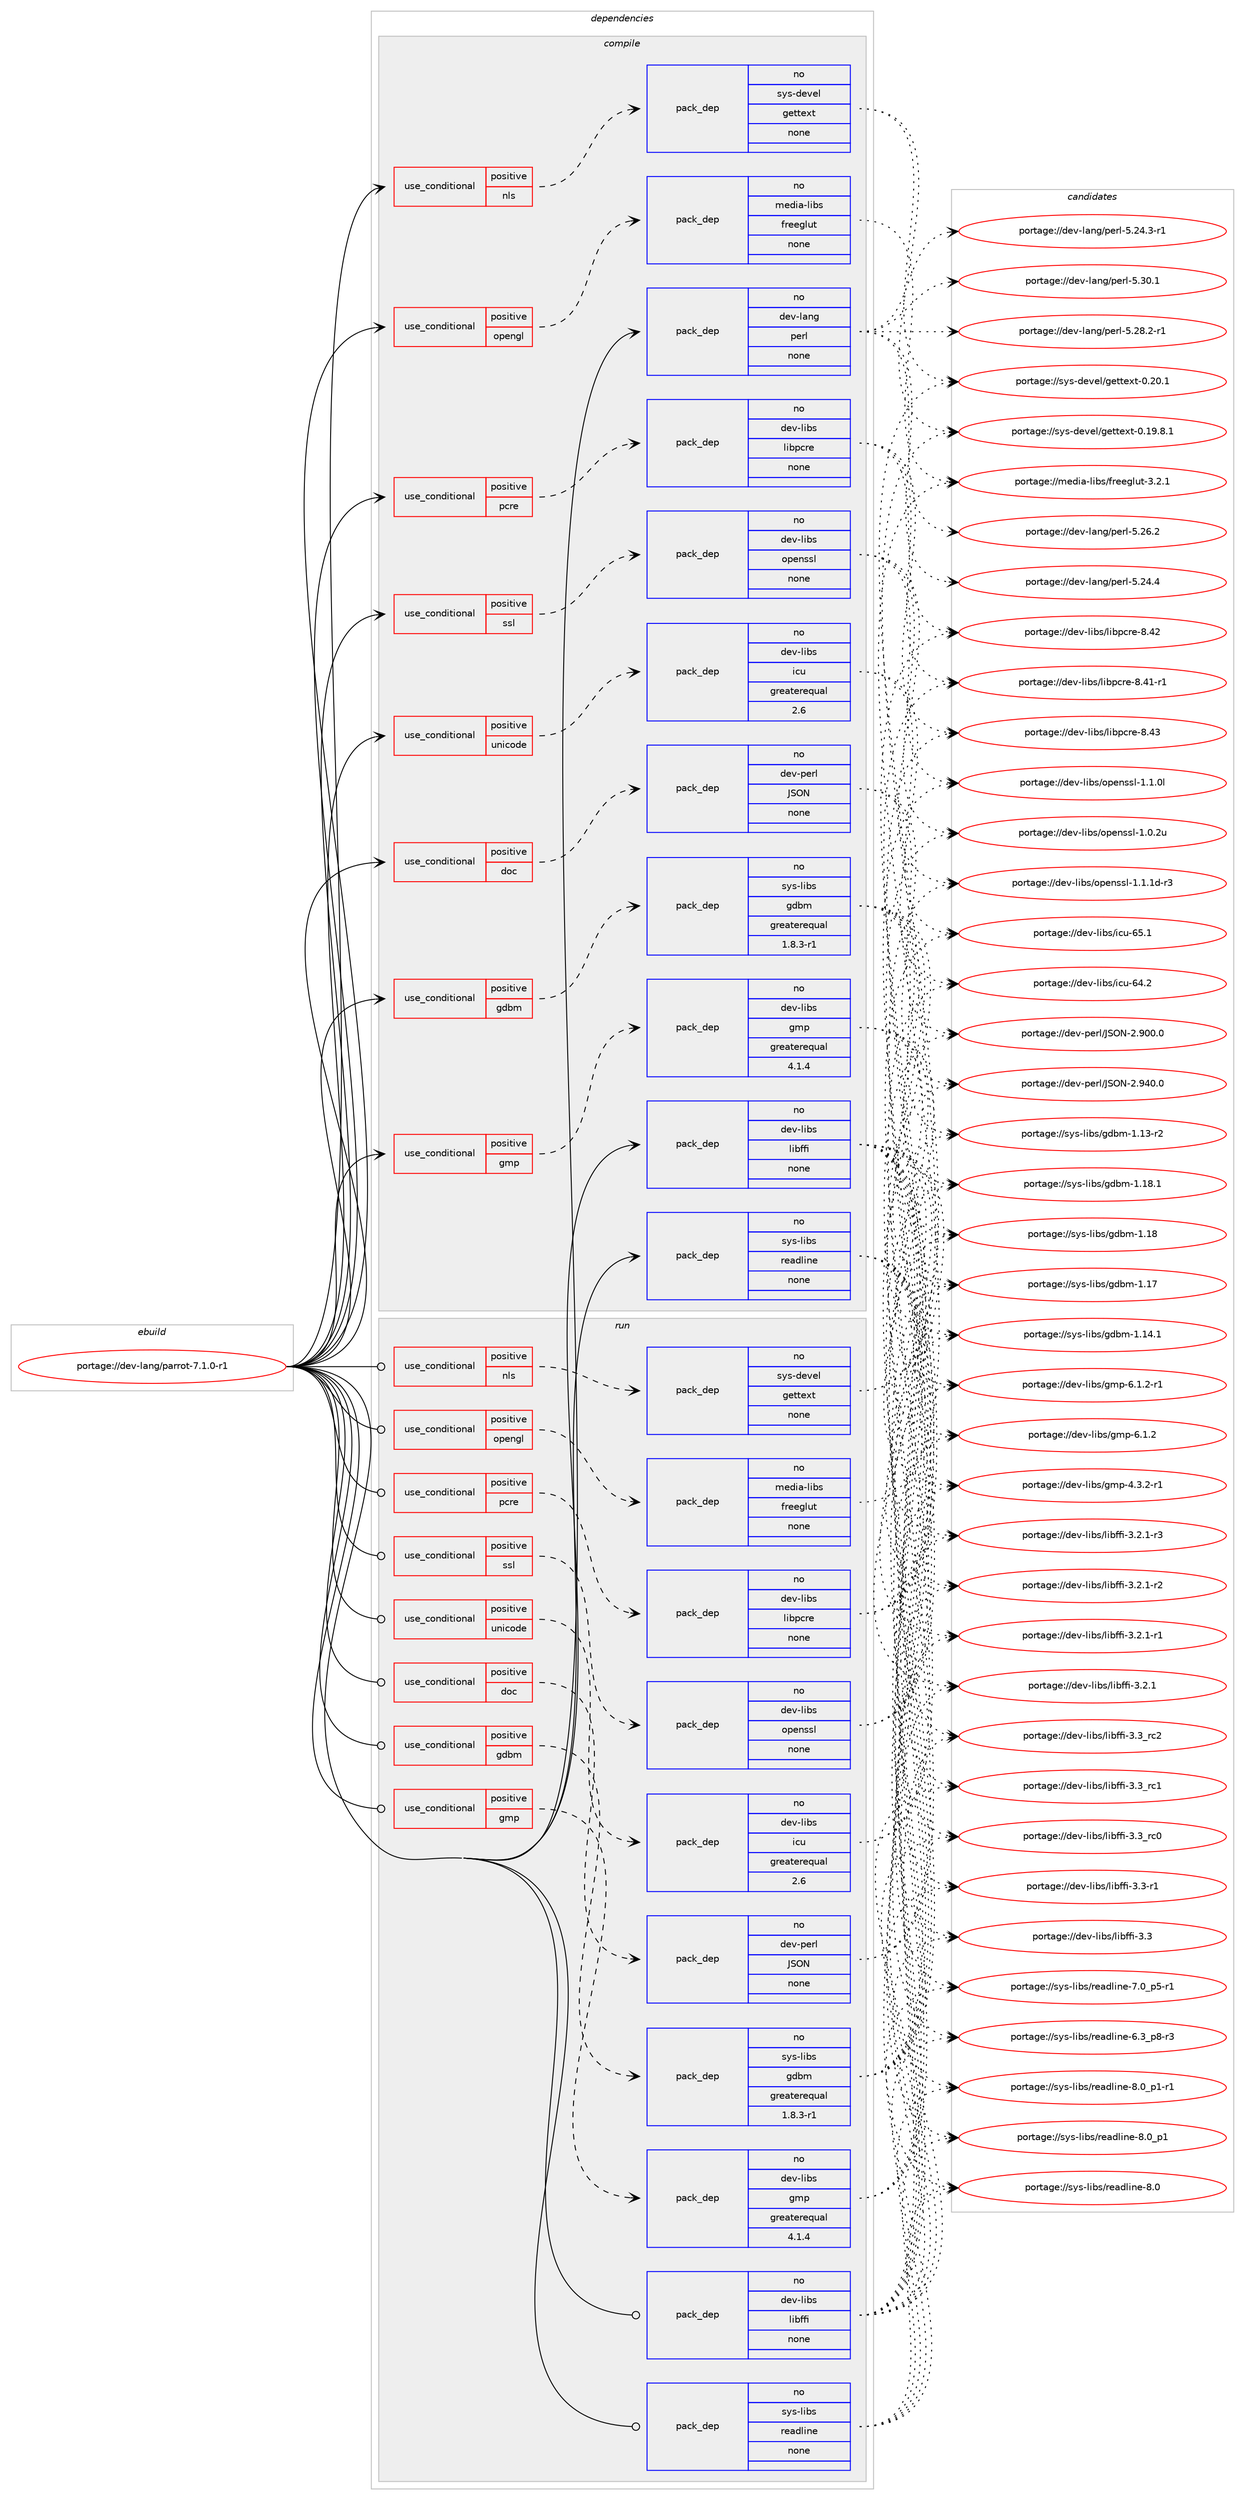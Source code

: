 digraph prolog {

# *************
# Graph options
# *************

newrank=true;
concentrate=true;
compound=true;
graph [rankdir=LR,fontname=Helvetica,fontsize=10,ranksep=1.5];#, ranksep=2.5, nodesep=0.2];
edge  [arrowhead=vee];
node  [fontname=Helvetica,fontsize=10];

# **********
# The ebuild
# **********

subgraph cluster_leftcol {
color=gray;
label=<<i>ebuild</i>>;
id [label="portage://dev-lang/parrot-7.1.0-r1", color=red, width=4, href="../dev-lang/parrot-7.1.0-r1.svg"];
}

# ****************
# The dependencies
# ****************

subgraph cluster_midcol {
color=gray;
label=<<i>dependencies</i>>;
subgraph cluster_compile {
fillcolor="#eeeeee";
style=filled;
label=<<i>compile</i>>;
subgraph cond128248 {
dependency521986 [label=<<TABLE BORDER="0" CELLBORDER="1" CELLSPACING="0" CELLPADDING="4"><TR><TD ROWSPAN="3" CELLPADDING="10">use_conditional</TD></TR><TR><TD>positive</TD></TR><TR><TD>doc</TD></TR></TABLE>>, shape=none, color=red];
subgraph pack388206 {
dependency521987 [label=<<TABLE BORDER="0" CELLBORDER="1" CELLSPACING="0" CELLPADDING="4" WIDTH="220"><TR><TD ROWSPAN="6" CELLPADDING="30">pack_dep</TD></TR><TR><TD WIDTH="110">no</TD></TR><TR><TD>dev-perl</TD></TR><TR><TD>JSON</TD></TR><TR><TD>none</TD></TR><TR><TD></TD></TR></TABLE>>, shape=none, color=blue];
}
dependency521986:e -> dependency521987:w [weight=20,style="dashed",arrowhead="vee"];
}
id:e -> dependency521986:w [weight=20,style="solid",arrowhead="vee"];
subgraph cond128249 {
dependency521988 [label=<<TABLE BORDER="0" CELLBORDER="1" CELLSPACING="0" CELLPADDING="4"><TR><TD ROWSPAN="3" CELLPADDING="10">use_conditional</TD></TR><TR><TD>positive</TD></TR><TR><TD>gdbm</TD></TR></TABLE>>, shape=none, color=red];
subgraph pack388207 {
dependency521989 [label=<<TABLE BORDER="0" CELLBORDER="1" CELLSPACING="0" CELLPADDING="4" WIDTH="220"><TR><TD ROWSPAN="6" CELLPADDING="30">pack_dep</TD></TR><TR><TD WIDTH="110">no</TD></TR><TR><TD>sys-libs</TD></TR><TR><TD>gdbm</TD></TR><TR><TD>greaterequal</TD></TR><TR><TD>1.8.3-r1</TD></TR></TABLE>>, shape=none, color=blue];
}
dependency521988:e -> dependency521989:w [weight=20,style="dashed",arrowhead="vee"];
}
id:e -> dependency521988:w [weight=20,style="solid",arrowhead="vee"];
subgraph cond128250 {
dependency521990 [label=<<TABLE BORDER="0" CELLBORDER="1" CELLSPACING="0" CELLPADDING="4"><TR><TD ROWSPAN="3" CELLPADDING="10">use_conditional</TD></TR><TR><TD>positive</TD></TR><TR><TD>gmp</TD></TR></TABLE>>, shape=none, color=red];
subgraph pack388208 {
dependency521991 [label=<<TABLE BORDER="0" CELLBORDER="1" CELLSPACING="0" CELLPADDING="4" WIDTH="220"><TR><TD ROWSPAN="6" CELLPADDING="30">pack_dep</TD></TR><TR><TD WIDTH="110">no</TD></TR><TR><TD>dev-libs</TD></TR><TR><TD>gmp</TD></TR><TR><TD>greaterequal</TD></TR><TR><TD>4.1.4</TD></TR></TABLE>>, shape=none, color=blue];
}
dependency521990:e -> dependency521991:w [weight=20,style="dashed",arrowhead="vee"];
}
id:e -> dependency521990:w [weight=20,style="solid",arrowhead="vee"];
subgraph cond128251 {
dependency521992 [label=<<TABLE BORDER="0" CELLBORDER="1" CELLSPACING="0" CELLPADDING="4"><TR><TD ROWSPAN="3" CELLPADDING="10">use_conditional</TD></TR><TR><TD>positive</TD></TR><TR><TD>nls</TD></TR></TABLE>>, shape=none, color=red];
subgraph pack388209 {
dependency521993 [label=<<TABLE BORDER="0" CELLBORDER="1" CELLSPACING="0" CELLPADDING="4" WIDTH="220"><TR><TD ROWSPAN="6" CELLPADDING="30">pack_dep</TD></TR><TR><TD WIDTH="110">no</TD></TR><TR><TD>sys-devel</TD></TR><TR><TD>gettext</TD></TR><TR><TD>none</TD></TR><TR><TD></TD></TR></TABLE>>, shape=none, color=blue];
}
dependency521992:e -> dependency521993:w [weight=20,style="dashed",arrowhead="vee"];
}
id:e -> dependency521992:w [weight=20,style="solid",arrowhead="vee"];
subgraph cond128252 {
dependency521994 [label=<<TABLE BORDER="0" CELLBORDER="1" CELLSPACING="0" CELLPADDING="4"><TR><TD ROWSPAN="3" CELLPADDING="10">use_conditional</TD></TR><TR><TD>positive</TD></TR><TR><TD>opengl</TD></TR></TABLE>>, shape=none, color=red];
subgraph pack388210 {
dependency521995 [label=<<TABLE BORDER="0" CELLBORDER="1" CELLSPACING="0" CELLPADDING="4" WIDTH="220"><TR><TD ROWSPAN="6" CELLPADDING="30">pack_dep</TD></TR><TR><TD WIDTH="110">no</TD></TR><TR><TD>media-libs</TD></TR><TR><TD>freeglut</TD></TR><TR><TD>none</TD></TR><TR><TD></TD></TR></TABLE>>, shape=none, color=blue];
}
dependency521994:e -> dependency521995:w [weight=20,style="dashed",arrowhead="vee"];
}
id:e -> dependency521994:w [weight=20,style="solid",arrowhead="vee"];
subgraph cond128253 {
dependency521996 [label=<<TABLE BORDER="0" CELLBORDER="1" CELLSPACING="0" CELLPADDING="4"><TR><TD ROWSPAN="3" CELLPADDING="10">use_conditional</TD></TR><TR><TD>positive</TD></TR><TR><TD>pcre</TD></TR></TABLE>>, shape=none, color=red];
subgraph pack388211 {
dependency521997 [label=<<TABLE BORDER="0" CELLBORDER="1" CELLSPACING="0" CELLPADDING="4" WIDTH="220"><TR><TD ROWSPAN="6" CELLPADDING="30">pack_dep</TD></TR><TR><TD WIDTH="110">no</TD></TR><TR><TD>dev-libs</TD></TR><TR><TD>libpcre</TD></TR><TR><TD>none</TD></TR><TR><TD></TD></TR></TABLE>>, shape=none, color=blue];
}
dependency521996:e -> dependency521997:w [weight=20,style="dashed",arrowhead="vee"];
}
id:e -> dependency521996:w [weight=20,style="solid",arrowhead="vee"];
subgraph cond128254 {
dependency521998 [label=<<TABLE BORDER="0" CELLBORDER="1" CELLSPACING="0" CELLPADDING="4"><TR><TD ROWSPAN="3" CELLPADDING="10">use_conditional</TD></TR><TR><TD>positive</TD></TR><TR><TD>ssl</TD></TR></TABLE>>, shape=none, color=red];
subgraph pack388212 {
dependency521999 [label=<<TABLE BORDER="0" CELLBORDER="1" CELLSPACING="0" CELLPADDING="4" WIDTH="220"><TR><TD ROWSPAN="6" CELLPADDING="30">pack_dep</TD></TR><TR><TD WIDTH="110">no</TD></TR><TR><TD>dev-libs</TD></TR><TR><TD>openssl</TD></TR><TR><TD>none</TD></TR><TR><TD></TD></TR></TABLE>>, shape=none, color=blue];
}
dependency521998:e -> dependency521999:w [weight=20,style="dashed",arrowhead="vee"];
}
id:e -> dependency521998:w [weight=20,style="solid",arrowhead="vee"];
subgraph cond128255 {
dependency522000 [label=<<TABLE BORDER="0" CELLBORDER="1" CELLSPACING="0" CELLPADDING="4"><TR><TD ROWSPAN="3" CELLPADDING="10">use_conditional</TD></TR><TR><TD>positive</TD></TR><TR><TD>unicode</TD></TR></TABLE>>, shape=none, color=red];
subgraph pack388213 {
dependency522001 [label=<<TABLE BORDER="0" CELLBORDER="1" CELLSPACING="0" CELLPADDING="4" WIDTH="220"><TR><TD ROWSPAN="6" CELLPADDING="30">pack_dep</TD></TR><TR><TD WIDTH="110">no</TD></TR><TR><TD>dev-libs</TD></TR><TR><TD>icu</TD></TR><TR><TD>greaterequal</TD></TR><TR><TD>2.6</TD></TR></TABLE>>, shape=none, color=blue];
}
dependency522000:e -> dependency522001:w [weight=20,style="dashed",arrowhead="vee"];
}
id:e -> dependency522000:w [weight=20,style="solid",arrowhead="vee"];
subgraph pack388214 {
dependency522002 [label=<<TABLE BORDER="0" CELLBORDER="1" CELLSPACING="0" CELLPADDING="4" WIDTH="220"><TR><TD ROWSPAN="6" CELLPADDING="30">pack_dep</TD></TR><TR><TD WIDTH="110">no</TD></TR><TR><TD>dev-lang</TD></TR><TR><TD>perl</TD></TR><TR><TD>none</TD></TR><TR><TD></TD></TR></TABLE>>, shape=none, color=blue];
}
id:e -> dependency522002:w [weight=20,style="solid",arrowhead="vee"];
subgraph pack388215 {
dependency522003 [label=<<TABLE BORDER="0" CELLBORDER="1" CELLSPACING="0" CELLPADDING="4" WIDTH="220"><TR><TD ROWSPAN="6" CELLPADDING="30">pack_dep</TD></TR><TR><TD WIDTH="110">no</TD></TR><TR><TD>dev-libs</TD></TR><TR><TD>libffi</TD></TR><TR><TD>none</TD></TR><TR><TD></TD></TR></TABLE>>, shape=none, color=blue];
}
id:e -> dependency522003:w [weight=20,style="solid",arrowhead="vee"];
subgraph pack388216 {
dependency522004 [label=<<TABLE BORDER="0" CELLBORDER="1" CELLSPACING="0" CELLPADDING="4" WIDTH="220"><TR><TD ROWSPAN="6" CELLPADDING="30">pack_dep</TD></TR><TR><TD WIDTH="110">no</TD></TR><TR><TD>sys-libs</TD></TR><TR><TD>readline</TD></TR><TR><TD>none</TD></TR><TR><TD></TD></TR></TABLE>>, shape=none, color=blue];
}
id:e -> dependency522004:w [weight=20,style="solid",arrowhead="vee"];
}
subgraph cluster_compileandrun {
fillcolor="#eeeeee";
style=filled;
label=<<i>compile and run</i>>;
}
subgraph cluster_run {
fillcolor="#eeeeee";
style=filled;
label=<<i>run</i>>;
subgraph cond128256 {
dependency522005 [label=<<TABLE BORDER="0" CELLBORDER="1" CELLSPACING="0" CELLPADDING="4"><TR><TD ROWSPAN="3" CELLPADDING="10">use_conditional</TD></TR><TR><TD>positive</TD></TR><TR><TD>doc</TD></TR></TABLE>>, shape=none, color=red];
subgraph pack388217 {
dependency522006 [label=<<TABLE BORDER="0" CELLBORDER="1" CELLSPACING="0" CELLPADDING="4" WIDTH="220"><TR><TD ROWSPAN="6" CELLPADDING="30">pack_dep</TD></TR><TR><TD WIDTH="110">no</TD></TR><TR><TD>dev-perl</TD></TR><TR><TD>JSON</TD></TR><TR><TD>none</TD></TR><TR><TD></TD></TR></TABLE>>, shape=none, color=blue];
}
dependency522005:e -> dependency522006:w [weight=20,style="dashed",arrowhead="vee"];
}
id:e -> dependency522005:w [weight=20,style="solid",arrowhead="odot"];
subgraph cond128257 {
dependency522007 [label=<<TABLE BORDER="0" CELLBORDER="1" CELLSPACING="0" CELLPADDING="4"><TR><TD ROWSPAN="3" CELLPADDING="10">use_conditional</TD></TR><TR><TD>positive</TD></TR><TR><TD>gdbm</TD></TR></TABLE>>, shape=none, color=red];
subgraph pack388218 {
dependency522008 [label=<<TABLE BORDER="0" CELLBORDER="1" CELLSPACING="0" CELLPADDING="4" WIDTH="220"><TR><TD ROWSPAN="6" CELLPADDING="30">pack_dep</TD></TR><TR><TD WIDTH="110">no</TD></TR><TR><TD>sys-libs</TD></TR><TR><TD>gdbm</TD></TR><TR><TD>greaterequal</TD></TR><TR><TD>1.8.3-r1</TD></TR></TABLE>>, shape=none, color=blue];
}
dependency522007:e -> dependency522008:w [weight=20,style="dashed",arrowhead="vee"];
}
id:e -> dependency522007:w [weight=20,style="solid",arrowhead="odot"];
subgraph cond128258 {
dependency522009 [label=<<TABLE BORDER="0" CELLBORDER="1" CELLSPACING="0" CELLPADDING="4"><TR><TD ROWSPAN="3" CELLPADDING="10">use_conditional</TD></TR><TR><TD>positive</TD></TR><TR><TD>gmp</TD></TR></TABLE>>, shape=none, color=red];
subgraph pack388219 {
dependency522010 [label=<<TABLE BORDER="0" CELLBORDER="1" CELLSPACING="0" CELLPADDING="4" WIDTH="220"><TR><TD ROWSPAN="6" CELLPADDING="30">pack_dep</TD></TR><TR><TD WIDTH="110">no</TD></TR><TR><TD>dev-libs</TD></TR><TR><TD>gmp</TD></TR><TR><TD>greaterequal</TD></TR><TR><TD>4.1.4</TD></TR></TABLE>>, shape=none, color=blue];
}
dependency522009:e -> dependency522010:w [weight=20,style="dashed",arrowhead="vee"];
}
id:e -> dependency522009:w [weight=20,style="solid",arrowhead="odot"];
subgraph cond128259 {
dependency522011 [label=<<TABLE BORDER="0" CELLBORDER="1" CELLSPACING="0" CELLPADDING="4"><TR><TD ROWSPAN="3" CELLPADDING="10">use_conditional</TD></TR><TR><TD>positive</TD></TR><TR><TD>nls</TD></TR></TABLE>>, shape=none, color=red];
subgraph pack388220 {
dependency522012 [label=<<TABLE BORDER="0" CELLBORDER="1" CELLSPACING="0" CELLPADDING="4" WIDTH="220"><TR><TD ROWSPAN="6" CELLPADDING="30">pack_dep</TD></TR><TR><TD WIDTH="110">no</TD></TR><TR><TD>sys-devel</TD></TR><TR><TD>gettext</TD></TR><TR><TD>none</TD></TR><TR><TD></TD></TR></TABLE>>, shape=none, color=blue];
}
dependency522011:e -> dependency522012:w [weight=20,style="dashed",arrowhead="vee"];
}
id:e -> dependency522011:w [weight=20,style="solid",arrowhead="odot"];
subgraph cond128260 {
dependency522013 [label=<<TABLE BORDER="0" CELLBORDER="1" CELLSPACING="0" CELLPADDING="4"><TR><TD ROWSPAN="3" CELLPADDING="10">use_conditional</TD></TR><TR><TD>positive</TD></TR><TR><TD>opengl</TD></TR></TABLE>>, shape=none, color=red];
subgraph pack388221 {
dependency522014 [label=<<TABLE BORDER="0" CELLBORDER="1" CELLSPACING="0" CELLPADDING="4" WIDTH="220"><TR><TD ROWSPAN="6" CELLPADDING="30">pack_dep</TD></TR><TR><TD WIDTH="110">no</TD></TR><TR><TD>media-libs</TD></TR><TR><TD>freeglut</TD></TR><TR><TD>none</TD></TR><TR><TD></TD></TR></TABLE>>, shape=none, color=blue];
}
dependency522013:e -> dependency522014:w [weight=20,style="dashed",arrowhead="vee"];
}
id:e -> dependency522013:w [weight=20,style="solid",arrowhead="odot"];
subgraph cond128261 {
dependency522015 [label=<<TABLE BORDER="0" CELLBORDER="1" CELLSPACING="0" CELLPADDING="4"><TR><TD ROWSPAN="3" CELLPADDING="10">use_conditional</TD></TR><TR><TD>positive</TD></TR><TR><TD>pcre</TD></TR></TABLE>>, shape=none, color=red];
subgraph pack388222 {
dependency522016 [label=<<TABLE BORDER="0" CELLBORDER="1" CELLSPACING="0" CELLPADDING="4" WIDTH="220"><TR><TD ROWSPAN="6" CELLPADDING="30">pack_dep</TD></TR><TR><TD WIDTH="110">no</TD></TR><TR><TD>dev-libs</TD></TR><TR><TD>libpcre</TD></TR><TR><TD>none</TD></TR><TR><TD></TD></TR></TABLE>>, shape=none, color=blue];
}
dependency522015:e -> dependency522016:w [weight=20,style="dashed",arrowhead="vee"];
}
id:e -> dependency522015:w [weight=20,style="solid",arrowhead="odot"];
subgraph cond128262 {
dependency522017 [label=<<TABLE BORDER="0" CELLBORDER="1" CELLSPACING="0" CELLPADDING="4"><TR><TD ROWSPAN="3" CELLPADDING="10">use_conditional</TD></TR><TR><TD>positive</TD></TR><TR><TD>ssl</TD></TR></TABLE>>, shape=none, color=red];
subgraph pack388223 {
dependency522018 [label=<<TABLE BORDER="0" CELLBORDER="1" CELLSPACING="0" CELLPADDING="4" WIDTH="220"><TR><TD ROWSPAN="6" CELLPADDING="30">pack_dep</TD></TR><TR><TD WIDTH="110">no</TD></TR><TR><TD>dev-libs</TD></TR><TR><TD>openssl</TD></TR><TR><TD>none</TD></TR><TR><TD></TD></TR></TABLE>>, shape=none, color=blue];
}
dependency522017:e -> dependency522018:w [weight=20,style="dashed",arrowhead="vee"];
}
id:e -> dependency522017:w [weight=20,style="solid",arrowhead="odot"];
subgraph cond128263 {
dependency522019 [label=<<TABLE BORDER="0" CELLBORDER="1" CELLSPACING="0" CELLPADDING="4"><TR><TD ROWSPAN="3" CELLPADDING="10">use_conditional</TD></TR><TR><TD>positive</TD></TR><TR><TD>unicode</TD></TR></TABLE>>, shape=none, color=red];
subgraph pack388224 {
dependency522020 [label=<<TABLE BORDER="0" CELLBORDER="1" CELLSPACING="0" CELLPADDING="4" WIDTH="220"><TR><TD ROWSPAN="6" CELLPADDING="30">pack_dep</TD></TR><TR><TD WIDTH="110">no</TD></TR><TR><TD>dev-libs</TD></TR><TR><TD>icu</TD></TR><TR><TD>greaterequal</TD></TR><TR><TD>2.6</TD></TR></TABLE>>, shape=none, color=blue];
}
dependency522019:e -> dependency522020:w [weight=20,style="dashed",arrowhead="vee"];
}
id:e -> dependency522019:w [weight=20,style="solid",arrowhead="odot"];
subgraph pack388225 {
dependency522021 [label=<<TABLE BORDER="0" CELLBORDER="1" CELLSPACING="0" CELLPADDING="4" WIDTH="220"><TR><TD ROWSPAN="6" CELLPADDING="30">pack_dep</TD></TR><TR><TD WIDTH="110">no</TD></TR><TR><TD>dev-libs</TD></TR><TR><TD>libffi</TD></TR><TR><TD>none</TD></TR><TR><TD></TD></TR></TABLE>>, shape=none, color=blue];
}
id:e -> dependency522021:w [weight=20,style="solid",arrowhead="odot"];
subgraph pack388226 {
dependency522022 [label=<<TABLE BORDER="0" CELLBORDER="1" CELLSPACING="0" CELLPADDING="4" WIDTH="220"><TR><TD ROWSPAN="6" CELLPADDING="30">pack_dep</TD></TR><TR><TD WIDTH="110">no</TD></TR><TR><TD>sys-libs</TD></TR><TR><TD>readline</TD></TR><TR><TD>none</TD></TR><TR><TD></TD></TR></TABLE>>, shape=none, color=blue];
}
id:e -> dependency522022:w [weight=20,style="solid",arrowhead="odot"];
}
}

# **************
# The candidates
# **************

subgraph cluster_choices {
rank=same;
color=gray;
label=<<i>candidates</i>>;

subgraph choice388206 {
color=black;
nodesep=1;
choice1001011184511210111410847748379784550465752484648 [label="portage://dev-perl/JSON-2.940.0", color=red, width=4,href="../dev-perl/JSON-2.940.0.svg"];
choice1001011184511210111410847748379784550465748484648 [label="portage://dev-perl/JSON-2.900.0", color=red, width=4,href="../dev-perl/JSON-2.900.0.svg"];
dependency521987:e -> choice1001011184511210111410847748379784550465752484648:w [style=dotted,weight="100"];
dependency521987:e -> choice1001011184511210111410847748379784550465748484648:w [style=dotted,weight="100"];
}
subgraph choice388207 {
color=black;
nodesep=1;
choice1151211154510810598115471031009810945494649564649 [label="portage://sys-libs/gdbm-1.18.1", color=red, width=4,href="../sys-libs/gdbm-1.18.1.svg"];
choice115121115451081059811547103100981094549464956 [label="portage://sys-libs/gdbm-1.18", color=red, width=4,href="../sys-libs/gdbm-1.18.svg"];
choice115121115451081059811547103100981094549464955 [label="portage://sys-libs/gdbm-1.17", color=red, width=4,href="../sys-libs/gdbm-1.17.svg"];
choice1151211154510810598115471031009810945494649524649 [label="portage://sys-libs/gdbm-1.14.1", color=red, width=4,href="../sys-libs/gdbm-1.14.1.svg"];
choice1151211154510810598115471031009810945494649514511450 [label="portage://sys-libs/gdbm-1.13-r2", color=red, width=4,href="../sys-libs/gdbm-1.13-r2.svg"];
dependency521989:e -> choice1151211154510810598115471031009810945494649564649:w [style=dotted,weight="100"];
dependency521989:e -> choice115121115451081059811547103100981094549464956:w [style=dotted,weight="100"];
dependency521989:e -> choice115121115451081059811547103100981094549464955:w [style=dotted,weight="100"];
dependency521989:e -> choice1151211154510810598115471031009810945494649524649:w [style=dotted,weight="100"];
dependency521989:e -> choice1151211154510810598115471031009810945494649514511450:w [style=dotted,weight="100"];
}
subgraph choice388208 {
color=black;
nodesep=1;
choice1001011184510810598115471031091124554464946504511449 [label="portage://dev-libs/gmp-6.1.2-r1", color=red, width=4,href="../dev-libs/gmp-6.1.2-r1.svg"];
choice100101118451081059811547103109112455446494650 [label="portage://dev-libs/gmp-6.1.2", color=red, width=4,href="../dev-libs/gmp-6.1.2.svg"];
choice1001011184510810598115471031091124552465146504511449 [label="portage://dev-libs/gmp-4.3.2-r1", color=red, width=4,href="../dev-libs/gmp-4.3.2-r1.svg"];
dependency521991:e -> choice1001011184510810598115471031091124554464946504511449:w [style=dotted,weight="100"];
dependency521991:e -> choice100101118451081059811547103109112455446494650:w [style=dotted,weight="100"];
dependency521991:e -> choice1001011184510810598115471031091124552465146504511449:w [style=dotted,weight="100"];
}
subgraph choice388209 {
color=black;
nodesep=1;
choice115121115451001011181011084710310111611610112011645484650484649 [label="portage://sys-devel/gettext-0.20.1", color=red, width=4,href="../sys-devel/gettext-0.20.1.svg"];
choice1151211154510010111810110847103101116116101120116454846495746564649 [label="portage://sys-devel/gettext-0.19.8.1", color=red, width=4,href="../sys-devel/gettext-0.19.8.1.svg"];
dependency521993:e -> choice115121115451001011181011084710310111611610112011645484650484649:w [style=dotted,weight="100"];
dependency521993:e -> choice1151211154510010111810110847103101116116101120116454846495746564649:w [style=dotted,weight="100"];
}
subgraph choice388210 {
color=black;
nodesep=1;
choice10910110010597451081059811547102114101101103108117116455146504649 [label="portage://media-libs/freeglut-3.2.1", color=red, width=4,href="../media-libs/freeglut-3.2.1.svg"];
dependency521995:e -> choice10910110010597451081059811547102114101101103108117116455146504649:w [style=dotted,weight="100"];
}
subgraph choice388211 {
color=black;
nodesep=1;
choice10010111845108105981154710810598112991141014556465251 [label="portage://dev-libs/libpcre-8.43", color=red, width=4,href="../dev-libs/libpcre-8.43.svg"];
choice10010111845108105981154710810598112991141014556465250 [label="portage://dev-libs/libpcre-8.42", color=red, width=4,href="../dev-libs/libpcre-8.42.svg"];
choice100101118451081059811547108105981129911410145564652494511449 [label="portage://dev-libs/libpcre-8.41-r1", color=red, width=4,href="../dev-libs/libpcre-8.41-r1.svg"];
dependency521997:e -> choice10010111845108105981154710810598112991141014556465251:w [style=dotted,weight="100"];
dependency521997:e -> choice10010111845108105981154710810598112991141014556465250:w [style=dotted,weight="100"];
dependency521997:e -> choice100101118451081059811547108105981129911410145564652494511449:w [style=dotted,weight="100"];
}
subgraph choice388212 {
color=black;
nodesep=1;
choice1001011184510810598115471111121011101151151084549464946491004511451 [label="portage://dev-libs/openssl-1.1.1d-r3", color=red, width=4,href="../dev-libs/openssl-1.1.1d-r3.svg"];
choice100101118451081059811547111112101110115115108454946494648108 [label="portage://dev-libs/openssl-1.1.0l", color=red, width=4,href="../dev-libs/openssl-1.1.0l.svg"];
choice100101118451081059811547111112101110115115108454946484650117 [label="portage://dev-libs/openssl-1.0.2u", color=red, width=4,href="../dev-libs/openssl-1.0.2u.svg"];
dependency521999:e -> choice1001011184510810598115471111121011101151151084549464946491004511451:w [style=dotted,weight="100"];
dependency521999:e -> choice100101118451081059811547111112101110115115108454946494648108:w [style=dotted,weight="100"];
dependency521999:e -> choice100101118451081059811547111112101110115115108454946484650117:w [style=dotted,weight="100"];
}
subgraph choice388213 {
color=black;
nodesep=1;
choice100101118451081059811547105991174554534649 [label="portage://dev-libs/icu-65.1", color=red, width=4,href="../dev-libs/icu-65.1.svg"];
choice100101118451081059811547105991174554524650 [label="portage://dev-libs/icu-64.2", color=red, width=4,href="../dev-libs/icu-64.2.svg"];
dependency522001:e -> choice100101118451081059811547105991174554534649:w [style=dotted,weight="100"];
dependency522001:e -> choice100101118451081059811547105991174554524650:w [style=dotted,weight="100"];
}
subgraph choice388214 {
color=black;
nodesep=1;
choice10010111845108971101034711210111410845534651484649 [label="portage://dev-lang/perl-5.30.1", color=red, width=4,href="../dev-lang/perl-5.30.1.svg"];
choice100101118451089711010347112101114108455346505646504511449 [label="portage://dev-lang/perl-5.28.2-r1", color=red, width=4,href="../dev-lang/perl-5.28.2-r1.svg"];
choice10010111845108971101034711210111410845534650544650 [label="portage://dev-lang/perl-5.26.2", color=red, width=4,href="../dev-lang/perl-5.26.2.svg"];
choice10010111845108971101034711210111410845534650524652 [label="portage://dev-lang/perl-5.24.4", color=red, width=4,href="../dev-lang/perl-5.24.4.svg"];
choice100101118451089711010347112101114108455346505246514511449 [label="portage://dev-lang/perl-5.24.3-r1", color=red, width=4,href="../dev-lang/perl-5.24.3-r1.svg"];
dependency522002:e -> choice10010111845108971101034711210111410845534651484649:w [style=dotted,weight="100"];
dependency522002:e -> choice100101118451089711010347112101114108455346505646504511449:w [style=dotted,weight="100"];
dependency522002:e -> choice10010111845108971101034711210111410845534650544650:w [style=dotted,weight="100"];
dependency522002:e -> choice10010111845108971101034711210111410845534650524652:w [style=dotted,weight="100"];
dependency522002:e -> choice100101118451089711010347112101114108455346505246514511449:w [style=dotted,weight="100"];
}
subgraph choice388215 {
color=black;
nodesep=1;
choice1001011184510810598115471081059810210210545514651951149950 [label="portage://dev-libs/libffi-3.3_rc2", color=red, width=4,href="../dev-libs/libffi-3.3_rc2.svg"];
choice1001011184510810598115471081059810210210545514651951149949 [label="portage://dev-libs/libffi-3.3_rc1", color=red, width=4,href="../dev-libs/libffi-3.3_rc1.svg"];
choice1001011184510810598115471081059810210210545514651951149948 [label="portage://dev-libs/libffi-3.3_rc0", color=red, width=4,href="../dev-libs/libffi-3.3_rc0.svg"];
choice10010111845108105981154710810598102102105455146514511449 [label="portage://dev-libs/libffi-3.3-r1", color=red, width=4,href="../dev-libs/libffi-3.3-r1.svg"];
choice1001011184510810598115471081059810210210545514651 [label="portage://dev-libs/libffi-3.3", color=red, width=4,href="../dev-libs/libffi-3.3.svg"];
choice100101118451081059811547108105981021021054551465046494511451 [label="portage://dev-libs/libffi-3.2.1-r3", color=red, width=4,href="../dev-libs/libffi-3.2.1-r3.svg"];
choice100101118451081059811547108105981021021054551465046494511450 [label="portage://dev-libs/libffi-3.2.1-r2", color=red, width=4,href="../dev-libs/libffi-3.2.1-r2.svg"];
choice100101118451081059811547108105981021021054551465046494511449 [label="portage://dev-libs/libffi-3.2.1-r1", color=red, width=4,href="../dev-libs/libffi-3.2.1-r1.svg"];
choice10010111845108105981154710810598102102105455146504649 [label="portage://dev-libs/libffi-3.2.1", color=red, width=4,href="../dev-libs/libffi-3.2.1.svg"];
dependency522003:e -> choice1001011184510810598115471081059810210210545514651951149950:w [style=dotted,weight="100"];
dependency522003:e -> choice1001011184510810598115471081059810210210545514651951149949:w [style=dotted,weight="100"];
dependency522003:e -> choice1001011184510810598115471081059810210210545514651951149948:w [style=dotted,weight="100"];
dependency522003:e -> choice10010111845108105981154710810598102102105455146514511449:w [style=dotted,weight="100"];
dependency522003:e -> choice1001011184510810598115471081059810210210545514651:w [style=dotted,weight="100"];
dependency522003:e -> choice100101118451081059811547108105981021021054551465046494511451:w [style=dotted,weight="100"];
dependency522003:e -> choice100101118451081059811547108105981021021054551465046494511450:w [style=dotted,weight="100"];
dependency522003:e -> choice100101118451081059811547108105981021021054551465046494511449:w [style=dotted,weight="100"];
dependency522003:e -> choice10010111845108105981154710810598102102105455146504649:w [style=dotted,weight="100"];
}
subgraph choice388216 {
color=black;
nodesep=1;
choice115121115451081059811547114101971001081051101014556464895112494511449 [label="portage://sys-libs/readline-8.0_p1-r1", color=red, width=4,href="../sys-libs/readline-8.0_p1-r1.svg"];
choice11512111545108105981154711410197100108105110101455646489511249 [label="portage://sys-libs/readline-8.0_p1", color=red, width=4,href="../sys-libs/readline-8.0_p1.svg"];
choice1151211154510810598115471141019710010810511010145564648 [label="portage://sys-libs/readline-8.0", color=red, width=4,href="../sys-libs/readline-8.0.svg"];
choice115121115451081059811547114101971001081051101014555464895112534511449 [label="portage://sys-libs/readline-7.0_p5-r1", color=red, width=4,href="../sys-libs/readline-7.0_p5-r1.svg"];
choice115121115451081059811547114101971001081051101014554465195112564511451 [label="portage://sys-libs/readline-6.3_p8-r3", color=red, width=4,href="../sys-libs/readline-6.3_p8-r3.svg"];
dependency522004:e -> choice115121115451081059811547114101971001081051101014556464895112494511449:w [style=dotted,weight="100"];
dependency522004:e -> choice11512111545108105981154711410197100108105110101455646489511249:w [style=dotted,weight="100"];
dependency522004:e -> choice1151211154510810598115471141019710010810511010145564648:w [style=dotted,weight="100"];
dependency522004:e -> choice115121115451081059811547114101971001081051101014555464895112534511449:w [style=dotted,weight="100"];
dependency522004:e -> choice115121115451081059811547114101971001081051101014554465195112564511451:w [style=dotted,weight="100"];
}
subgraph choice388217 {
color=black;
nodesep=1;
choice1001011184511210111410847748379784550465752484648 [label="portage://dev-perl/JSON-2.940.0", color=red, width=4,href="../dev-perl/JSON-2.940.0.svg"];
choice1001011184511210111410847748379784550465748484648 [label="portage://dev-perl/JSON-2.900.0", color=red, width=4,href="../dev-perl/JSON-2.900.0.svg"];
dependency522006:e -> choice1001011184511210111410847748379784550465752484648:w [style=dotted,weight="100"];
dependency522006:e -> choice1001011184511210111410847748379784550465748484648:w [style=dotted,weight="100"];
}
subgraph choice388218 {
color=black;
nodesep=1;
choice1151211154510810598115471031009810945494649564649 [label="portage://sys-libs/gdbm-1.18.1", color=red, width=4,href="../sys-libs/gdbm-1.18.1.svg"];
choice115121115451081059811547103100981094549464956 [label="portage://sys-libs/gdbm-1.18", color=red, width=4,href="../sys-libs/gdbm-1.18.svg"];
choice115121115451081059811547103100981094549464955 [label="portage://sys-libs/gdbm-1.17", color=red, width=4,href="../sys-libs/gdbm-1.17.svg"];
choice1151211154510810598115471031009810945494649524649 [label="portage://sys-libs/gdbm-1.14.1", color=red, width=4,href="../sys-libs/gdbm-1.14.1.svg"];
choice1151211154510810598115471031009810945494649514511450 [label="portage://sys-libs/gdbm-1.13-r2", color=red, width=4,href="../sys-libs/gdbm-1.13-r2.svg"];
dependency522008:e -> choice1151211154510810598115471031009810945494649564649:w [style=dotted,weight="100"];
dependency522008:e -> choice115121115451081059811547103100981094549464956:w [style=dotted,weight="100"];
dependency522008:e -> choice115121115451081059811547103100981094549464955:w [style=dotted,weight="100"];
dependency522008:e -> choice1151211154510810598115471031009810945494649524649:w [style=dotted,weight="100"];
dependency522008:e -> choice1151211154510810598115471031009810945494649514511450:w [style=dotted,weight="100"];
}
subgraph choice388219 {
color=black;
nodesep=1;
choice1001011184510810598115471031091124554464946504511449 [label="portage://dev-libs/gmp-6.1.2-r1", color=red, width=4,href="../dev-libs/gmp-6.1.2-r1.svg"];
choice100101118451081059811547103109112455446494650 [label="portage://dev-libs/gmp-6.1.2", color=red, width=4,href="../dev-libs/gmp-6.1.2.svg"];
choice1001011184510810598115471031091124552465146504511449 [label="portage://dev-libs/gmp-4.3.2-r1", color=red, width=4,href="../dev-libs/gmp-4.3.2-r1.svg"];
dependency522010:e -> choice1001011184510810598115471031091124554464946504511449:w [style=dotted,weight="100"];
dependency522010:e -> choice100101118451081059811547103109112455446494650:w [style=dotted,weight="100"];
dependency522010:e -> choice1001011184510810598115471031091124552465146504511449:w [style=dotted,weight="100"];
}
subgraph choice388220 {
color=black;
nodesep=1;
choice115121115451001011181011084710310111611610112011645484650484649 [label="portage://sys-devel/gettext-0.20.1", color=red, width=4,href="../sys-devel/gettext-0.20.1.svg"];
choice1151211154510010111810110847103101116116101120116454846495746564649 [label="portage://sys-devel/gettext-0.19.8.1", color=red, width=4,href="../sys-devel/gettext-0.19.8.1.svg"];
dependency522012:e -> choice115121115451001011181011084710310111611610112011645484650484649:w [style=dotted,weight="100"];
dependency522012:e -> choice1151211154510010111810110847103101116116101120116454846495746564649:w [style=dotted,weight="100"];
}
subgraph choice388221 {
color=black;
nodesep=1;
choice10910110010597451081059811547102114101101103108117116455146504649 [label="portage://media-libs/freeglut-3.2.1", color=red, width=4,href="../media-libs/freeglut-3.2.1.svg"];
dependency522014:e -> choice10910110010597451081059811547102114101101103108117116455146504649:w [style=dotted,weight="100"];
}
subgraph choice388222 {
color=black;
nodesep=1;
choice10010111845108105981154710810598112991141014556465251 [label="portage://dev-libs/libpcre-8.43", color=red, width=4,href="../dev-libs/libpcre-8.43.svg"];
choice10010111845108105981154710810598112991141014556465250 [label="portage://dev-libs/libpcre-8.42", color=red, width=4,href="../dev-libs/libpcre-8.42.svg"];
choice100101118451081059811547108105981129911410145564652494511449 [label="portage://dev-libs/libpcre-8.41-r1", color=red, width=4,href="../dev-libs/libpcre-8.41-r1.svg"];
dependency522016:e -> choice10010111845108105981154710810598112991141014556465251:w [style=dotted,weight="100"];
dependency522016:e -> choice10010111845108105981154710810598112991141014556465250:w [style=dotted,weight="100"];
dependency522016:e -> choice100101118451081059811547108105981129911410145564652494511449:w [style=dotted,weight="100"];
}
subgraph choice388223 {
color=black;
nodesep=1;
choice1001011184510810598115471111121011101151151084549464946491004511451 [label="portage://dev-libs/openssl-1.1.1d-r3", color=red, width=4,href="../dev-libs/openssl-1.1.1d-r3.svg"];
choice100101118451081059811547111112101110115115108454946494648108 [label="portage://dev-libs/openssl-1.1.0l", color=red, width=4,href="../dev-libs/openssl-1.1.0l.svg"];
choice100101118451081059811547111112101110115115108454946484650117 [label="portage://dev-libs/openssl-1.0.2u", color=red, width=4,href="../dev-libs/openssl-1.0.2u.svg"];
dependency522018:e -> choice1001011184510810598115471111121011101151151084549464946491004511451:w [style=dotted,weight="100"];
dependency522018:e -> choice100101118451081059811547111112101110115115108454946494648108:w [style=dotted,weight="100"];
dependency522018:e -> choice100101118451081059811547111112101110115115108454946484650117:w [style=dotted,weight="100"];
}
subgraph choice388224 {
color=black;
nodesep=1;
choice100101118451081059811547105991174554534649 [label="portage://dev-libs/icu-65.1", color=red, width=4,href="../dev-libs/icu-65.1.svg"];
choice100101118451081059811547105991174554524650 [label="portage://dev-libs/icu-64.2", color=red, width=4,href="../dev-libs/icu-64.2.svg"];
dependency522020:e -> choice100101118451081059811547105991174554534649:w [style=dotted,weight="100"];
dependency522020:e -> choice100101118451081059811547105991174554524650:w [style=dotted,weight="100"];
}
subgraph choice388225 {
color=black;
nodesep=1;
choice1001011184510810598115471081059810210210545514651951149950 [label="portage://dev-libs/libffi-3.3_rc2", color=red, width=4,href="../dev-libs/libffi-3.3_rc2.svg"];
choice1001011184510810598115471081059810210210545514651951149949 [label="portage://dev-libs/libffi-3.3_rc1", color=red, width=4,href="../dev-libs/libffi-3.3_rc1.svg"];
choice1001011184510810598115471081059810210210545514651951149948 [label="portage://dev-libs/libffi-3.3_rc0", color=red, width=4,href="../dev-libs/libffi-3.3_rc0.svg"];
choice10010111845108105981154710810598102102105455146514511449 [label="portage://dev-libs/libffi-3.3-r1", color=red, width=4,href="../dev-libs/libffi-3.3-r1.svg"];
choice1001011184510810598115471081059810210210545514651 [label="portage://dev-libs/libffi-3.3", color=red, width=4,href="../dev-libs/libffi-3.3.svg"];
choice100101118451081059811547108105981021021054551465046494511451 [label="portage://dev-libs/libffi-3.2.1-r3", color=red, width=4,href="../dev-libs/libffi-3.2.1-r3.svg"];
choice100101118451081059811547108105981021021054551465046494511450 [label="portage://dev-libs/libffi-3.2.1-r2", color=red, width=4,href="../dev-libs/libffi-3.2.1-r2.svg"];
choice100101118451081059811547108105981021021054551465046494511449 [label="portage://dev-libs/libffi-3.2.1-r1", color=red, width=4,href="../dev-libs/libffi-3.2.1-r1.svg"];
choice10010111845108105981154710810598102102105455146504649 [label="portage://dev-libs/libffi-3.2.1", color=red, width=4,href="../dev-libs/libffi-3.2.1.svg"];
dependency522021:e -> choice1001011184510810598115471081059810210210545514651951149950:w [style=dotted,weight="100"];
dependency522021:e -> choice1001011184510810598115471081059810210210545514651951149949:w [style=dotted,weight="100"];
dependency522021:e -> choice1001011184510810598115471081059810210210545514651951149948:w [style=dotted,weight="100"];
dependency522021:e -> choice10010111845108105981154710810598102102105455146514511449:w [style=dotted,weight="100"];
dependency522021:e -> choice1001011184510810598115471081059810210210545514651:w [style=dotted,weight="100"];
dependency522021:e -> choice100101118451081059811547108105981021021054551465046494511451:w [style=dotted,weight="100"];
dependency522021:e -> choice100101118451081059811547108105981021021054551465046494511450:w [style=dotted,weight="100"];
dependency522021:e -> choice100101118451081059811547108105981021021054551465046494511449:w [style=dotted,weight="100"];
dependency522021:e -> choice10010111845108105981154710810598102102105455146504649:w [style=dotted,weight="100"];
}
subgraph choice388226 {
color=black;
nodesep=1;
choice115121115451081059811547114101971001081051101014556464895112494511449 [label="portage://sys-libs/readline-8.0_p1-r1", color=red, width=4,href="../sys-libs/readline-8.0_p1-r1.svg"];
choice11512111545108105981154711410197100108105110101455646489511249 [label="portage://sys-libs/readline-8.0_p1", color=red, width=4,href="../sys-libs/readline-8.0_p1.svg"];
choice1151211154510810598115471141019710010810511010145564648 [label="portage://sys-libs/readline-8.0", color=red, width=4,href="../sys-libs/readline-8.0.svg"];
choice115121115451081059811547114101971001081051101014555464895112534511449 [label="portage://sys-libs/readline-7.0_p5-r1", color=red, width=4,href="../sys-libs/readline-7.0_p5-r1.svg"];
choice115121115451081059811547114101971001081051101014554465195112564511451 [label="portage://sys-libs/readline-6.3_p8-r3", color=red, width=4,href="../sys-libs/readline-6.3_p8-r3.svg"];
dependency522022:e -> choice115121115451081059811547114101971001081051101014556464895112494511449:w [style=dotted,weight="100"];
dependency522022:e -> choice11512111545108105981154711410197100108105110101455646489511249:w [style=dotted,weight="100"];
dependency522022:e -> choice1151211154510810598115471141019710010810511010145564648:w [style=dotted,weight="100"];
dependency522022:e -> choice115121115451081059811547114101971001081051101014555464895112534511449:w [style=dotted,weight="100"];
dependency522022:e -> choice115121115451081059811547114101971001081051101014554465195112564511451:w [style=dotted,weight="100"];
}
}

}

